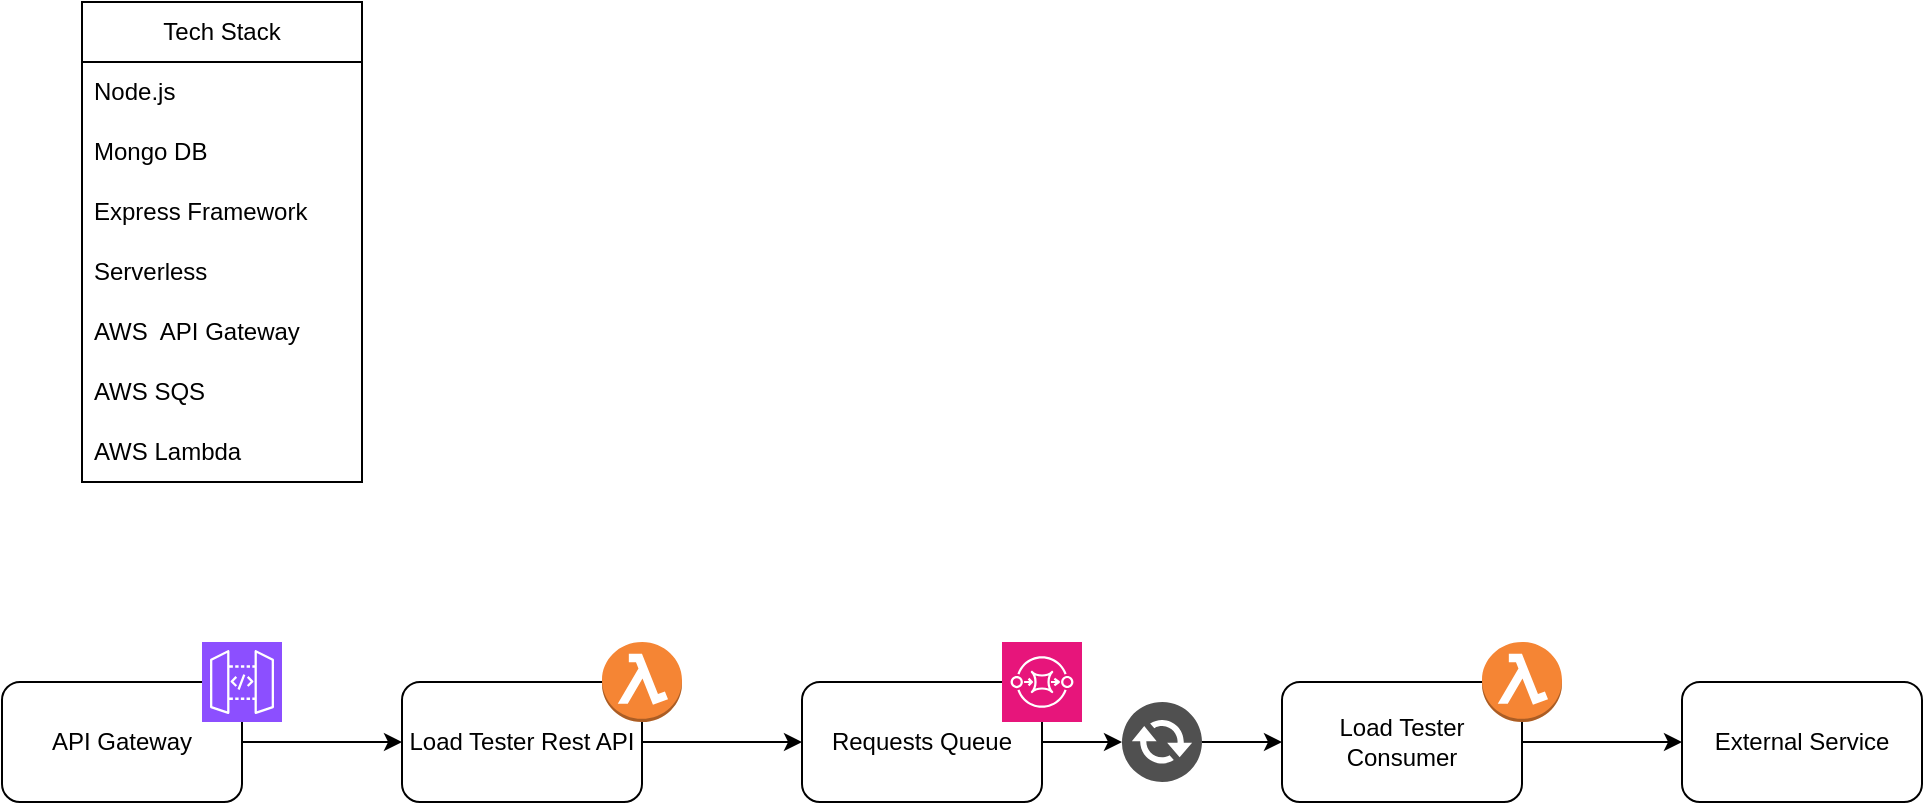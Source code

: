 <mxfile version="22.1.22" type="embed">
  <diagram name="Sayfa -1" id="71PsGgiz3hDyqG6a0bnu">
    <mxGraphModel dx="1428" dy="818" grid="1" gridSize="10" guides="1" tooltips="1" connect="1" arrows="1" fold="1" page="0" pageScale="1" pageWidth="827" pageHeight="1169" math="0" shadow="0">
      <root>
        <mxCell id="0" />
        <mxCell id="1" parent="0" />
        <mxCell id="Bvdy87Jxhh4n4VW02r69-9" value="" style="group" parent="1" connectable="0" vertex="1">
          <mxGeometry x="-80" y="-40" width="140" height="80" as="geometry" />
        </mxCell>
        <mxCell id="Bvdy87Jxhh4n4VW02r69-3" value="API Gateway" style="rounded=1;whiteSpace=wrap;html=1;" parent="Bvdy87Jxhh4n4VW02r69-9" vertex="1">
          <mxGeometry y="20" width="120" height="60" as="geometry" />
        </mxCell>
        <mxCell id="Bvdy87Jxhh4n4VW02r69-4" value="" style="sketch=0;points=[[0,0,0],[0.25,0,0],[0.5,0,0],[0.75,0,0],[1,0,0],[0,1,0],[0.25,1,0],[0.5,1,0],[0.75,1,0],[1,1,0],[0,0.25,0],[0,0.5,0],[0,0.75,0],[1,0.25,0],[1,0.5,0],[1,0.75,0]];outlineConnect=0;fontColor=#232F3E;fillColor=#8C4FFF;strokeColor=#ffffff;dashed=0;verticalLabelPosition=bottom;verticalAlign=top;align=center;html=1;fontSize=12;fontStyle=0;aspect=fixed;shape=mxgraph.aws4.resourceIcon;resIcon=mxgraph.aws4.api_gateway;" parent="Bvdy87Jxhh4n4VW02r69-9" vertex="1">
          <mxGeometry x="100" width="40" height="40" as="geometry" />
        </mxCell>
        <mxCell id="Bvdy87Jxhh4n4VW02r69-12" value="" style="group" parent="1" connectable="0" vertex="1">
          <mxGeometry x="120" y="-40" width="140" height="80" as="geometry" />
        </mxCell>
        <mxCell id="Bvdy87Jxhh4n4VW02r69-10" value="Load Tester Rest API" style="rounded=1;whiteSpace=wrap;html=1;" parent="Bvdy87Jxhh4n4VW02r69-12" vertex="1">
          <mxGeometry y="20" width="120" height="60" as="geometry" />
        </mxCell>
        <mxCell id="Bvdy87Jxhh4n4VW02r69-5" value="" style="outlineConnect=0;dashed=0;verticalLabelPosition=bottom;verticalAlign=top;align=center;html=1;shape=mxgraph.aws3.lambda_function;fillColor=#F58534;gradientColor=none;" parent="Bvdy87Jxhh4n4VW02r69-12" vertex="1">
          <mxGeometry x="100" width="40" height="40" as="geometry" />
        </mxCell>
        <mxCell id="Bvdy87Jxhh4n4VW02r69-13" value="" style="group" parent="1" connectable="0" vertex="1">
          <mxGeometry x="320" y="-40" width="140" height="80" as="geometry" />
        </mxCell>
        <mxCell id="Bvdy87Jxhh4n4VW02r69-11" value="Requests Queue" style="rounded=1;whiteSpace=wrap;html=1;" parent="Bvdy87Jxhh4n4VW02r69-13" vertex="1">
          <mxGeometry y="20" width="120" height="60" as="geometry" />
        </mxCell>
        <mxCell id="Bvdy87Jxhh4n4VW02r69-7" value="" style="sketch=0;points=[[0,0,0],[0.25,0,0],[0.5,0,0],[0.75,0,0],[1,0,0],[0,1,0],[0.25,1,0],[0.5,1,0],[0.75,1,0],[1,1,0],[0,0.25,0],[0,0.5,0],[0,0.75,0],[1,0.25,0],[1,0.5,0],[1,0.75,0]];outlineConnect=0;fontColor=#232F3E;fillColor=#E7157B;strokeColor=#ffffff;dashed=0;verticalLabelPosition=bottom;verticalAlign=top;align=center;html=1;fontSize=12;fontStyle=0;aspect=fixed;shape=mxgraph.aws4.resourceIcon;resIcon=mxgraph.aws4.sqs;" parent="Bvdy87Jxhh4n4VW02r69-13" vertex="1">
          <mxGeometry x="100" width="40" height="40" as="geometry" />
        </mxCell>
        <mxCell id="Bvdy87Jxhh4n4VW02r69-14" value="" style="group" parent="1" connectable="0" vertex="1">
          <mxGeometry x="560" y="-40" width="140" height="80" as="geometry" />
        </mxCell>
        <mxCell id="Bvdy87Jxhh4n4VW02r69-15" value="Load Tester Consumer" style="rounded=1;whiteSpace=wrap;html=1;" parent="Bvdy87Jxhh4n4VW02r69-14" vertex="1">
          <mxGeometry y="20" width="120" height="60" as="geometry" />
        </mxCell>
        <mxCell id="Bvdy87Jxhh4n4VW02r69-16" value="" style="outlineConnect=0;dashed=0;verticalLabelPosition=bottom;verticalAlign=top;align=center;html=1;shape=mxgraph.aws3.lambda_function;fillColor=#F58534;gradientColor=none;" parent="Bvdy87Jxhh4n4VW02r69-14" vertex="1">
          <mxGeometry x="100" width="40" height="40" as="geometry" />
        </mxCell>
        <mxCell id="Bvdy87Jxhh4n4VW02r69-17" style="edgeStyle=orthogonalEdgeStyle;rounded=0;orthogonalLoop=1;jettySize=auto;html=1;entryX=0;entryY=0.5;entryDx=0;entryDy=0;" parent="1" source="Bvdy87Jxhh4n4VW02r69-3" target="Bvdy87Jxhh4n4VW02r69-10" edge="1">
          <mxGeometry relative="1" as="geometry" />
        </mxCell>
        <mxCell id="Bvdy87Jxhh4n4VW02r69-18" style="edgeStyle=orthogonalEdgeStyle;rounded=0;orthogonalLoop=1;jettySize=auto;html=1;entryX=0;entryY=0.5;entryDx=0;entryDy=0;" parent="1" source="Bvdy87Jxhh4n4VW02r69-10" target="Bvdy87Jxhh4n4VW02r69-11" edge="1">
          <mxGeometry relative="1" as="geometry" />
        </mxCell>
        <mxCell id="Bvdy87Jxhh4n4VW02r69-22" style="edgeStyle=orthogonalEdgeStyle;rounded=0;orthogonalLoop=1;jettySize=auto;html=1;entryX=0;entryY=0.5;entryDx=0;entryDy=0;" parent="1" source="Bvdy87Jxhh4n4VW02r69-19" target="Bvdy87Jxhh4n4VW02r69-15" edge="1">
          <mxGeometry relative="1" as="geometry" />
        </mxCell>
        <mxCell id="Bvdy87Jxhh4n4VW02r69-19" value="" style="sketch=0;pointerEvents=1;shadow=0;dashed=0;html=1;strokeColor=none;fillColor=#505050;labelPosition=center;verticalLabelPosition=bottom;verticalAlign=top;outlineConnect=0;align=center;shape=mxgraph.office.communications.exchange_active_sync;" parent="1" vertex="1">
          <mxGeometry x="480" y="-10" width="40" height="40" as="geometry" />
        </mxCell>
        <mxCell id="Bvdy87Jxhh4n4VW02r69-20" style="edgeStyle=orthogonalEdgeStyle;rounded=0;orthogonalLoop=1;jettySize=auto;html=1;" parent="1" source="Bvdy87Jxhh4n4VW02r69-11" target="Bvdy87Jxhh4n4VW02r69-19" edge="1">
          <mxGeometry relative="1" as="geometry" />
        </mxCell>
        <mxCell id="Bvdy87Jxhh4n4VW02r69-23" value="External Service" style="rounded=1;whiteSpace=wrap;html=1;" parent="1" vertex="1">
          <mxGeometry x="760" y="-20" width="120" height="60" as="geometry" />
        </mxCell>
        <mxCell id="Bvdy87Jxhh4n4VW02r69-24" style="edgeStyle=orthogonalEdgeStyle;rounded=0;orthogonalLoop=1;jettySize=auto;html=1;entryX=0;entryY=0.5;entryDx=0;entryDy=0;" parent="1" source="Bvdy87Jxhh4n4VW02r69-15" target="Bvdy87Jxhh4n4VW02r69-23" edge="1">
          <mxGeometry relative="1" as="geometry" />
        </mxCell>
        <mxCell id="2" value="Tech Stack" style="swimlane;fontStyle=0;childLayout=stackLayout;horizontal=1;startSize=30;horizontalStack=0;resizeParent=1;resizeParentMax=0;resizeLast=0;collapsible=1;marginBottom=0;whiteSpace=wrap;html=1;" vertex="1" parent="1">
          <mxGeometry x="-40" y="-360" width="140" height="240" as="geometry" />
        </mxCell>
        <mxCell id="3" value="Node.js" style="text;strokeColor=none;fillColor=none;align=left;verticalAlign=middle;spacingLeft=4;spacingRight=4;overflow=hidden;points=[[0,0.5],[1,0.5]];portConstraint=eastwest;rotatable=0;whiteSpace=wrap;html=1;" vertex="1" parent="2">
          <mxGeometry y="30" width="140" height="30" as="geometry" />
        </mxCell>
        <mxCell id="4" value="Mongo DB" style="text;strokeColor=none;fillColor=none;align=left;verticalAlign=middle;spacingLeft=4;spacingRight=4;overflow=hidden;points=[[0,0.5],[1,0.5]];portConstraint=eastwest;rotatable=0;whiteSpace=wrap;html=1;" vertex="1" parent="2">
          <mxGeometry y="60" width="140" height="30" as="geometry" />
        </mxCell>
        <mxCell id="5" value="Express Framework" style="text;strokeColor=none;fillColor=none;align=left;verticalAlign=middle;spacingLeft=4;spacingRight=4;overflow=hidden;points=[[0,0.5],[1,0.5]];portConstraint=eastwest;rotatable=0;whiteSpace=wrap;html=1;" vertex="1" parent="2">
          <mxGeometry y="90" width="140" height="30" as="geometry" />
        </mxCell>
        <mxCell id="8" value="Serverless" style="text;strokeColor=none;fillColor=none;align=left;verticalAlign=middle;spacingLeft=4;spacingRight=4;overflow=hidden;points=[[0,0.5],[1,0.5]];portConstraint=eastwest;rotatable=0;whiteSpace=wrap;html=1;" vertex="1" parent="2">
          <mxGeometry y="120" width="140" height="30" as="geometry" />
        </mxCell>
        <mxCell id="7" value="AWS&amp;nbsp; API Gateway" style="text;strokeColor=none;fillColor=none;align=left;verticalAlign=middle;spacingLeft=4;spacingRight=4;overflow=hidden;points=[[0,0.5],[1,0.5]];portConstraint=eastwest;rotatable=0;whiteSpace=wrap;html=1;" vertex="1" parent="2">
          <mxGeometry y="150" width="140" height="30" as="geometry" />
        </mxCell>
        <mxCell id="6" value="AWS SQS" style="text;strokeColor=none;fillColor=none;align=left;verticalAlign=middle;spacingLeft=4;spacingRight=4;overflow=hidden;points=[[0,0.5],[1,0.5]];portConstraint=eastwest;rotatable=0;whiteSpace=wrap;html=1;" vertex="1" parent="2">
          <mxGeometry y="180" width="140" height="30" as="geometry" />
        </mxCell>
        <mxCell id="9" value="AWS Lambda" style="text;strokeColor=none;fillColor=none;align=left;verticalAlign=middle;spacingLeft=4;spacingRight=4;overflow=hidden;points=[[0,0.5],[1,0.5]];portConstraint=eastwest;rotatable=0;whiteSpace=wrap;html=1;" vertex="1" parent="2">
          <mxGeometry y="210" width="140" height="30" as="geometry" />
        </mxCell>
      </root>
    </mxGraphModel>
  </diagram>
</mxfile>
